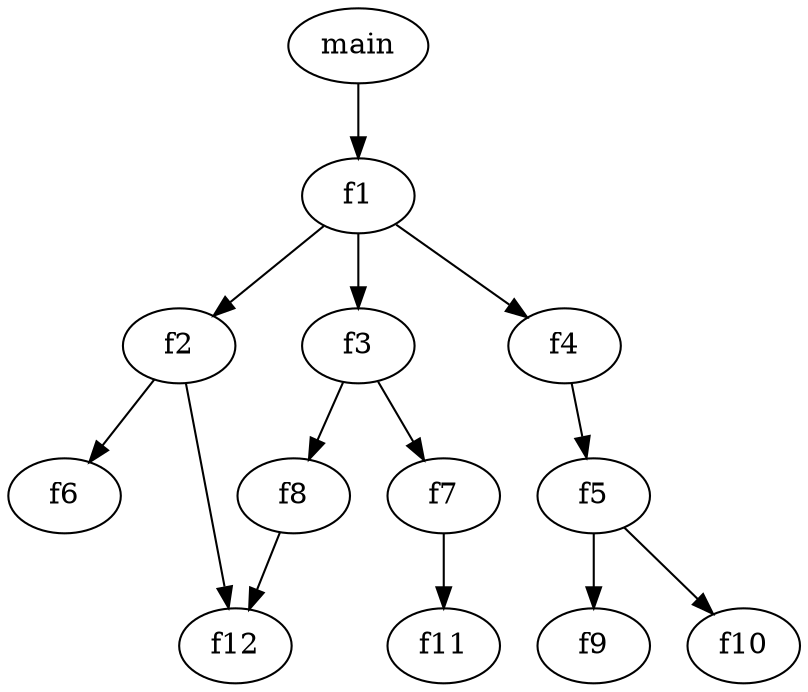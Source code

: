 digraph {
	0 [label=main]
	1 [label=f1]
	0 -> 1
	2 [label=f2]
	1 -> 2
	3 [label=f3]
	1 -> 3
	4 [label=f4]
	1 -> 4
	5 [label=f5]
	4 -> 5
	6 [label=f6]
	2 -> 6
	7 [label=f7]
	3 -> 7
	8 [label=f8]
	3 -> 8
	9 [label=f9]
	5 -> 9
	10 [label=f10]
	5 -> 10
	11 [label=f11]
	7 -> 11
	12 [label=f12]
	8 -> 12
	2 -> 12
}
